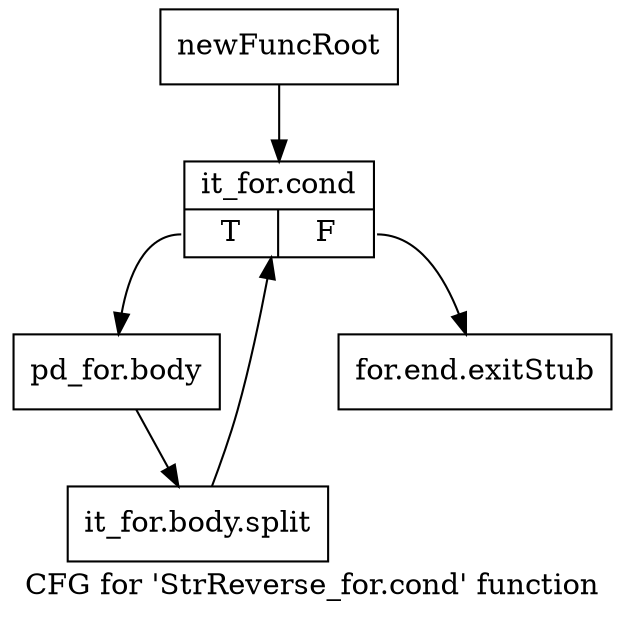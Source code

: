 digraph "CFG for 'StrReverse_for.cond' function" {
	label="CFG for 'StrReverse_for.cond' function";

	Node0x3422360 [shape=record,label="{newFuncRoot}"];
	Node0x3422360 -> Node0x3422400;
	Node0x34223b0 [shape=record,label="{for.end.exitStub}"];
	Node0x3422400 [shape=record,label="{it_for.cond|{<s0>T|<s1>F}}"];
	Node0x3422400:s0 -> Node0x3422450;
	Node0x3422400:s1 -> Node0x34223b0;
	Node0x3422450 [shape=record,label="{pd_for.body}"];
	Node0x3422450 -> Node0x3932280;
	Node0x3932280 [shape=record,label="{it_for.body.split}"];
	Node0x3932280 -> Node0x3422400;
}
